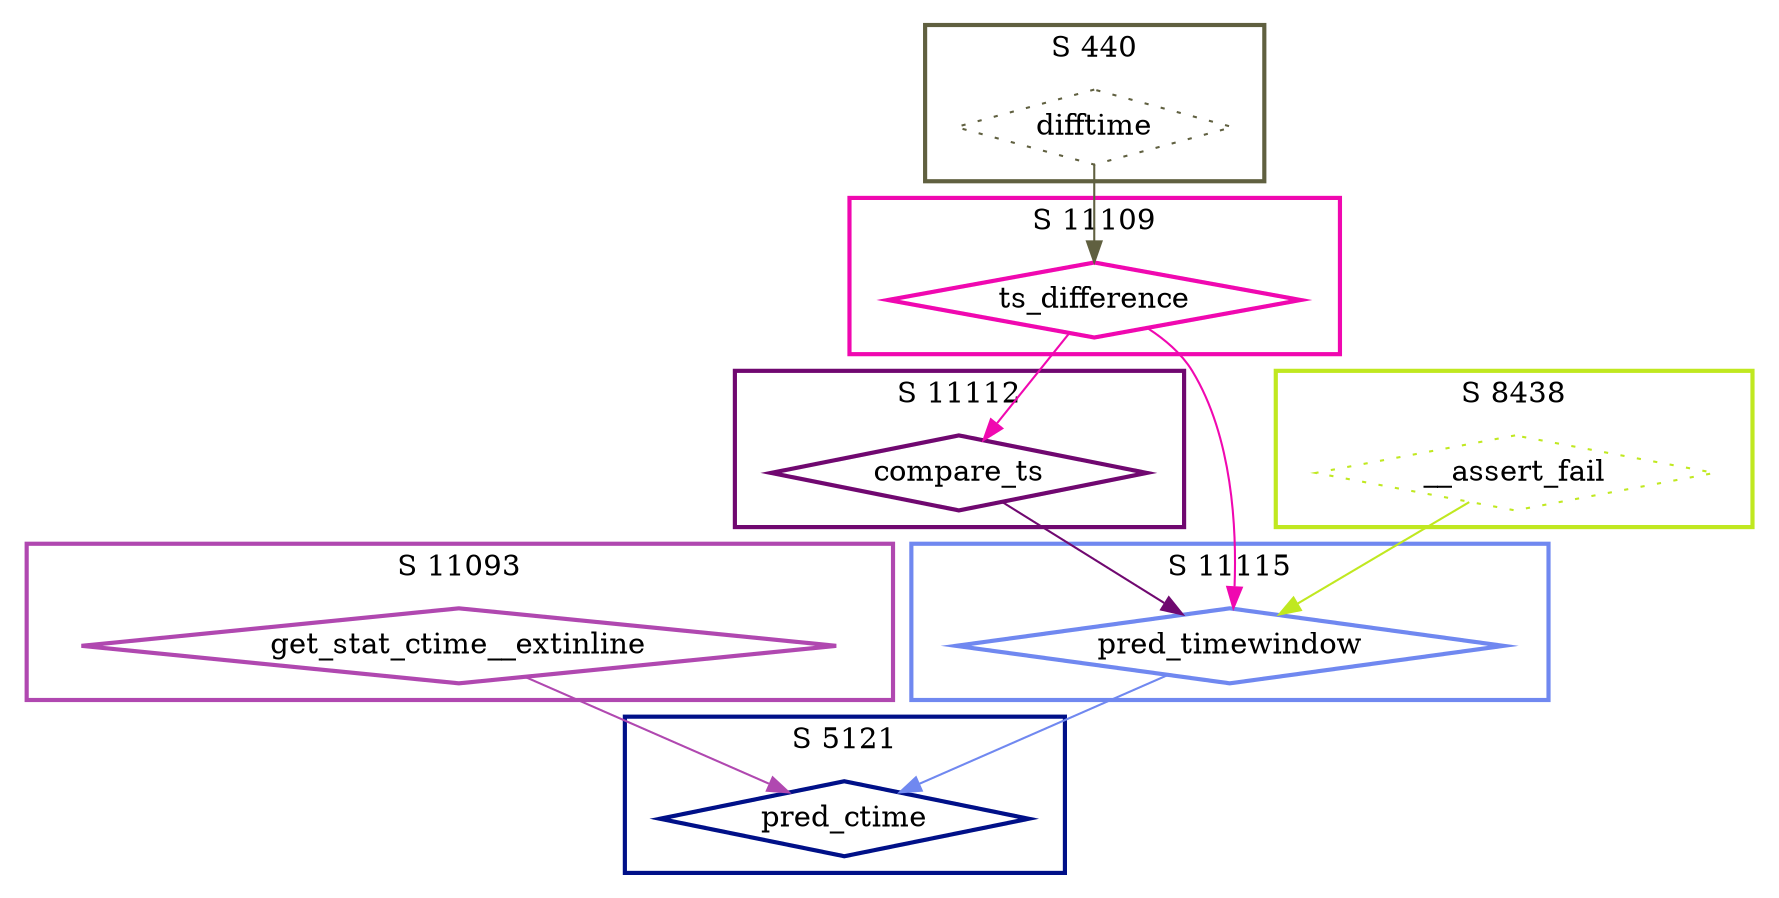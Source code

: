 digraph G {
  ratio=0.500000;
  "UV get_stat_ctime__extinline (11093)" [shape=diamond,
                                          label="get_stat_ctime__extinline",
                                          color="#B048B0", style=bold];
  "UV ts_difference (11109)" [shape=diamond, label="ts_difference",
                              color="#F008B0", style=bold];
  "UV difftime (440)" [shape=diamond, label="difftime", color="#606040",
                       style=dotted];
  "UV compare_ts (11112)" [shape=diamond, label="compare_ts",
                           color="#700870", style=bold];
  "UV pred_timewindow (11115)" [shape=diamond, label="pred_timewindow",
                                color="#7088F0", style=bold];
  "UV pred_ctime (5121)" [shape=diamond, label="pred_ctime", color="#001088",
                          style=bold];
  "UV __assert_fail (8438)" [shape=diamond, label="__assert_fail",
                             color="#C0E820", style=dotted];
  
  subgraph cluster_8438 { label="S 8438";
    color="#C0E820";
    style=bold;
    "UV __assert_fail (8438)"; };
  subgraph cluster_5121 { label="S 5121";
    color="#001088";
    style=bold;
    "UV pred_ctime (5121)"; };
  subgraph cluster_11112 { label="S 11112";
    color="#700870";
    style=bold;
    "UV compare_ts (11112)"; };
  subgraph cluster_11109 { label="S 11109";
    color="#F008B0";
    style=bold;
    "UV ts_difference (11109)"; };
  subgraph cluster_11093 { label="S 11093";
    color="#B048B0";
    style=bold;
    "UV get_stat_ctime__extinline (11093)"; };
  subgraph cluster_11115 { label="S 11115";
    color="#7088F0";
    style=bold;
    "UV pred_timewindow (11115)"; };
  subgraph cluster_440 { label="S 440";
    color="#606040";
    style=bold;
    "UV difftime (440)"; };
  
  "UV get_stat_ctime__extinline (11093)" -> "UV pred_ctime (5121)" [color="#B048B0"];
  "UV ts_difference (11109)" -> "UV compare_ts (11112)" [color="#F008B0"];
  "UV ts_difference (11109)" -> "UV pred_timewindow (11115)" [color="#F008B0"];
  "UV difftime (440)" -> "UV ts_difference (11109)" [color="#606040"];
  "UV compare_ts (11112)" -> "UV pred_timewindow (11115)" [color="#700870"];
  "UV pred_timewindow (11115)" -> "UV pred_ctime (5121)" [color="#7088F0"];
  "UV __assert_fail (8438)" -> "UV pred_timewindow (11115)" [color="#C0E820"];
  
  }